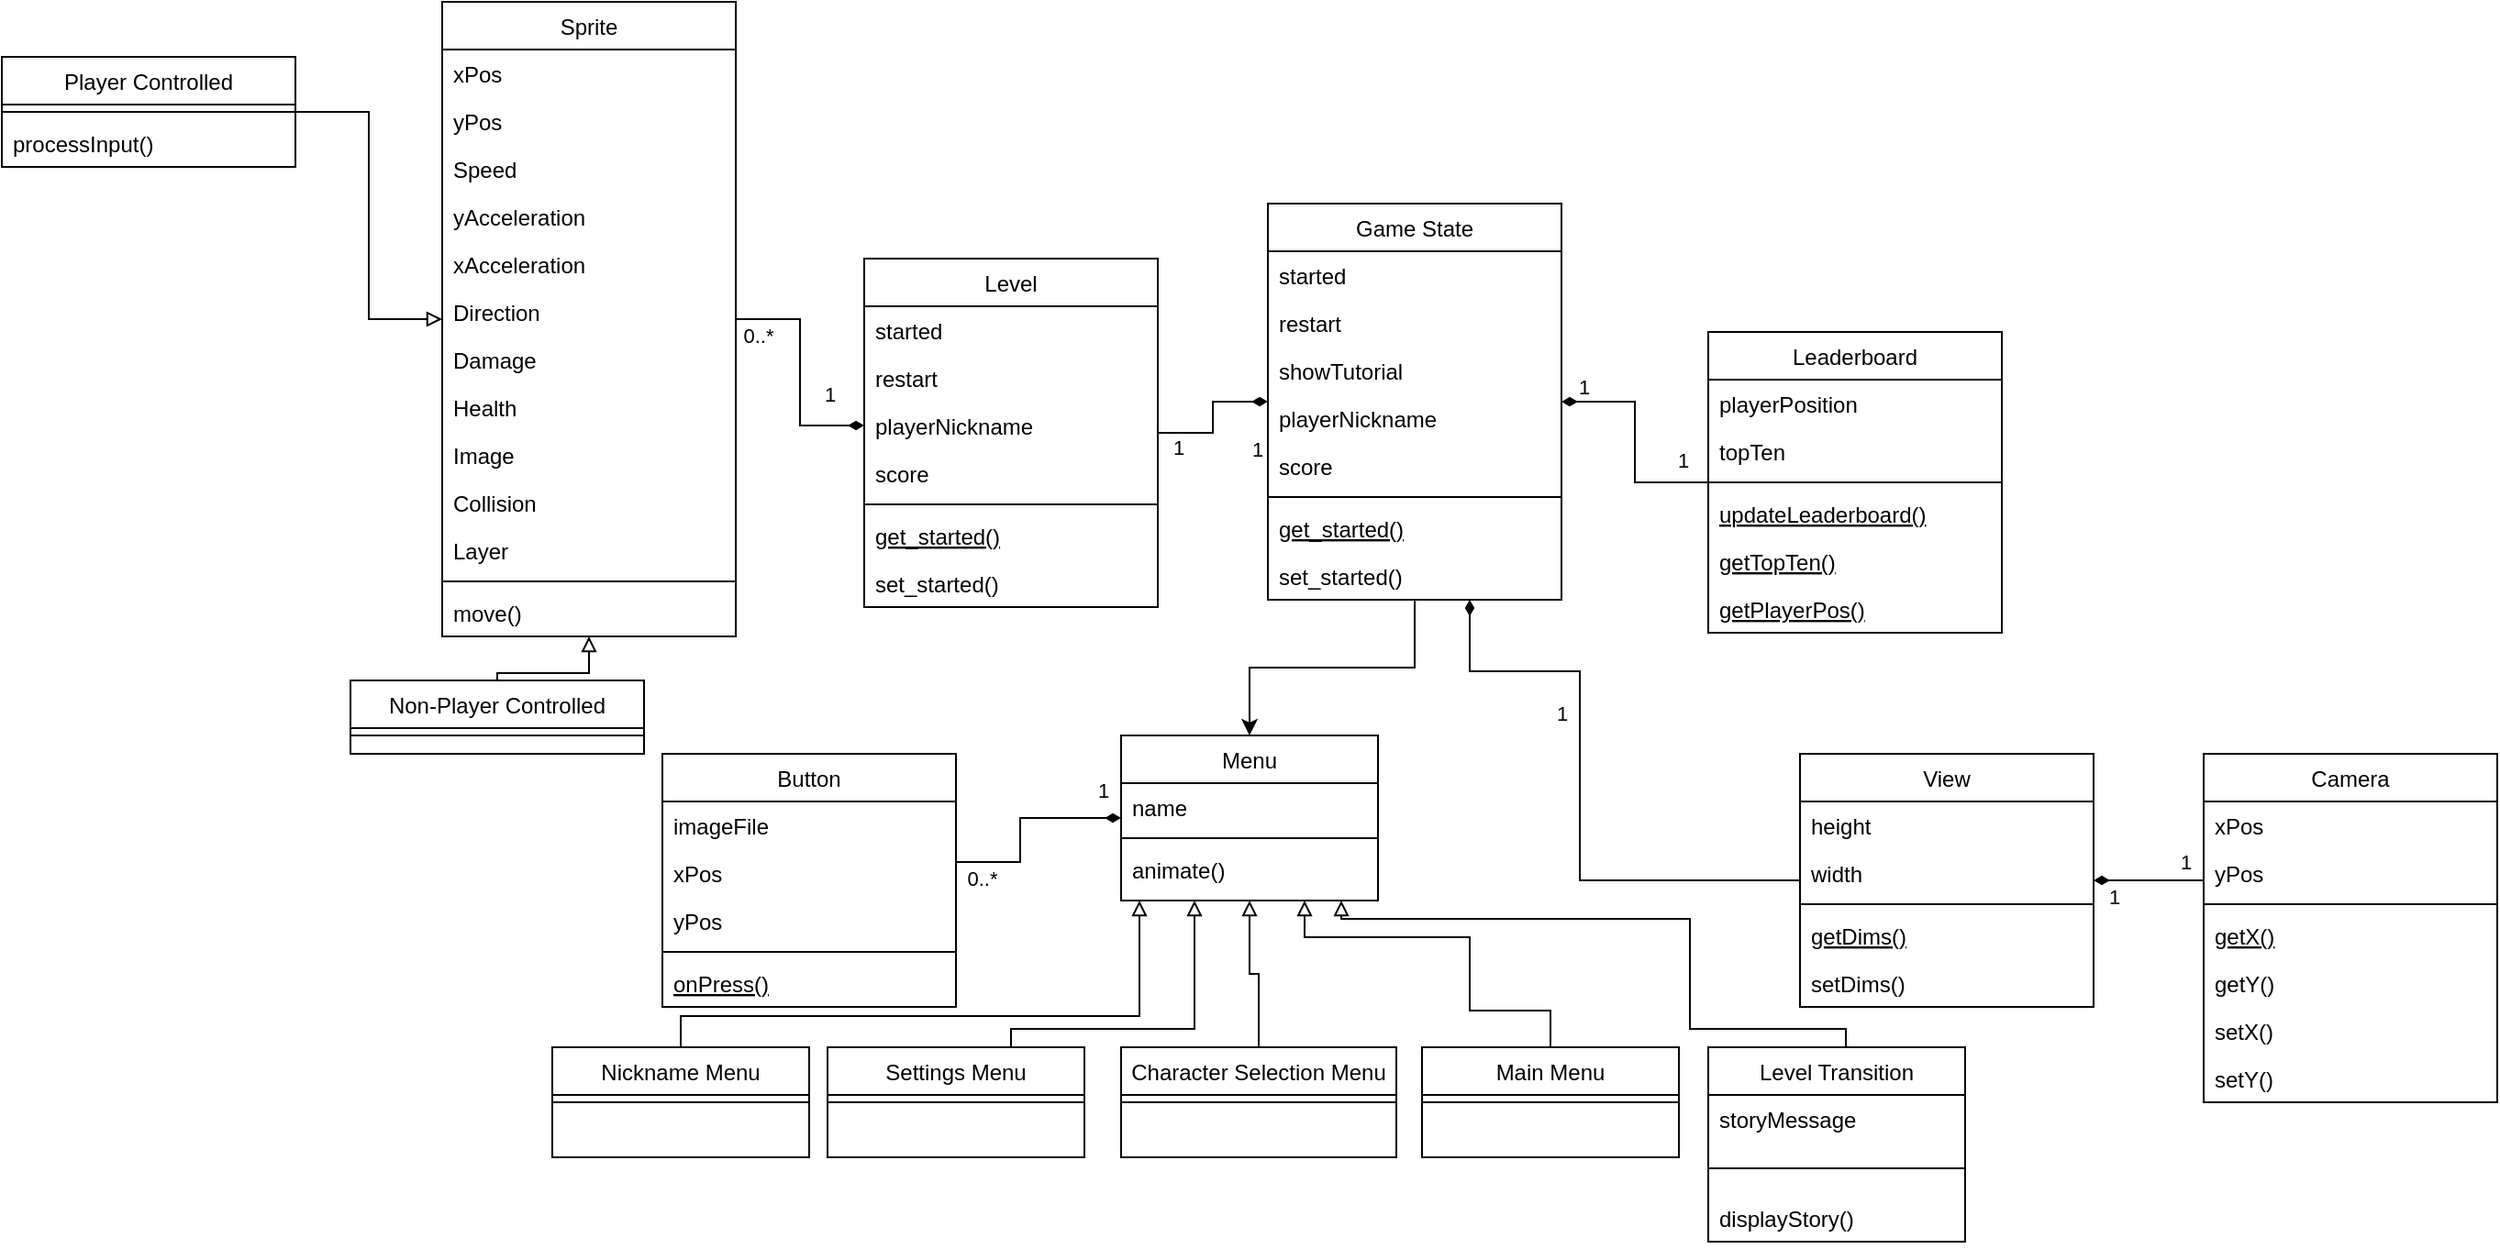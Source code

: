 <mxfile version="24.1.0" type="device">
  <diagram id="C5RBs43oDa-KdzZeNtuy" name="Page-1">
    <mxGraphModel dx="1646" dy="497" grid="1" gridSize="10" guides="1" tooltips="1" connect="1" arrows="1" fold="1" page="1" pageScale="1" pageWidth="827" pageHeight="1169" math="0" shadow="0">
      <root>
        <mxCell id="WIyWlLk6GJQsqaUBKTNV-0" />
        <mxCell id="WIyWlLk6GJQsqaUBKTNV-1" parent="WIyWlLk6GJQsqaUBKTNV-0" />
        <mxCell id="i57mjpWbcCX3-TeavfqH-22" value="" style="edgeStyle=orthogonalEdgeStyle;rounded=0;orthogonalLoop=1;jettySize=auto;html=1;startArrow=diamondThin;startFill=1;endArrow=none;endFill=0;labelBackgroundColor=none;" parent="WIyWlLk6GJQsqaUBKTNV-1" source="i57mjpWbcCX3-TeavfqH-0" target="i57mjpWbcCX3-TeavfqH-16" edge="1">
          <mxGeometry relative="1" as="geometry">
            <Array as="points">
              <mxPoint x="370" y="735" />
              <mxPoint x="430" y="735" />
            </Array>
          </mxGeometry>
        </mxCell>
        <mxCell id="i57mjpWbcCX3-TeavfqH-23" value="1" style="edgeLabel;html=1;align=center;verticalAlign=middle;resizable=0;points=[];labelBackgroundColor=none;" parent="i57mjpWbcCX3-TeavfqH-22" vertex="1" connectable="0">
          <mxGeometry x="-0.129" y="-3" relative="1" as="geometry">
            <mxPoint x="-7" y="-23" as="offset" />
          </mxGeometry>
        </mxCell>
        <mxCell id="i57mjpWbcCX3-TeavfqH-42" value="" style="edgeStyle=orthogonalEdgeStyle;rounded=0;orthogonalLoop=1;jettySize=auto;html=1;startArrow=diamondThin;startFill=1;endArrow=none;endFill=0;exitX=0;exitY=0.5;exitDx=0;exitDy=0;labelBackgroundColor=none;" parent="WIyWlLk6GJQsqaUBKTNV-1" source="i57mjpWbcCX3-TeavfqH-86" target="i57mjpWbcCX3-TeavfqH-36" edge="1">
          <mxGeometry relative="1" as="geometry">
            <mxPoint x="40" y="625" as="sourcePoint" />
          </mxGeometry>
        </mxCell>
        <mxCell id="i57mjpWbcCX3-TeavfqH-43" value="1" style="edgeLabel;html=1;align=center;verticalAlign=middle;resizable=0;points=[];labelBackgroundColor=none;" parent="i57mjpWbcCX3-TeavfqH-42" vertex="1" connectable="0">
          <mxGeometry x="-0.627" relative="1" as="geometry">
            <mxPoint x="5" y="-17" as="offset" />
          </mxGeometry>
        </mxCell>
        <mxCell id="i57mjpWbcCX3-TeavfqH-44" value="0..*" style="edgeLabel;html=1;align=center;verticalAlign=middle;resizable=0;points=[];labelBackgroundColor=none;" parent="i57mjpWbcCX3-TeavfqH-42" vertex="1" connectable="0">
          <mxGeometry x="0.182" relative="1" as="geometry">
            <mxPoint x="-23" y="-9" as="offset" />
          </mxGeometry>
        </mxCell>
        <mxCell id="i57mjpWbcCX3-TeavfqH-75" value="" style="edgeStyle=orthogonalEdgeStyle;rounded=0;orthogonalLoop=1;jettySize=auto;html=1;startArrow=diamondThin;startFill=1;endArrow=none;endFill=0;labelBackgroundColor=none;" parent="WIyWlLk6GJQsqaUBKTNV-1" source="i57mjpWbcCX3-TeavfqH-0" target="i57mjpWbcCX3-TeavfqH-68" edge="1">
          <mxGeometry relative="1" as="geometry" />
        </mxCell>
        <mxCell id="i57mjpWbcCX3-TeavfqH-82" value="1" style="edgeLabel;html=1;align=center;verticalAlign=middle;resizable=0;points=[];labelBackgroundColor=none;" parent="i57mjpWbcCX3-TeavfqH-75" vertex="1" connectable="0">
          <mxGeometry x="-0.809" relative="1" as="geometry">
            <mxPoint y="-8" as="offset" />
          </mxGeometry>
        </mxCell>
        <mxCell id="i57mjpWbcCX3-TeavfqH-98" value="1" style="edgeLabel;html=1;align=center;verticalAlign=middle;resizable=0;points=[];labelBackgroundColor=none;" parent="i57mjpWbcCX3-TeavfqH-75" vertex="1" connectable="0">
          <mxGeometry x="0.494" relative="1" as="geometry">
            <mxPoint x="17" y="-12" as="offset" />
          </mxGeometry>
        </mxCell>
        <mxCell id="i57mjpWbcCX3-TeavfqH-91" value="" style="edgeStyle=orthogonalEdgeStyle;rounded=0;orthogonalLoop=1;jettySize=auto;html=1;startArrow=diamondThin;startFill=1;endArrow=none;endFill=0;labelBackgroundColor=none;" parent="WIyWlLk6GJQsqaUBKTNV-1" source="i57mjpWbcCX3-TeavfqH-0" target="i57mjpWbcCX3-TeavfqH-83" edge="1">
          <mxGeometry relative="1" as="geometry" />
        </mxCell>
        <mxCell id="i57mjpWbcCX3-TeavfqH-92" value="1" style="edgeLabel;html=1;align=center;verticalAlign=middle;resizable=0;points=[];labelBackgroundColor=none;" parent="i57mjpWbcCX3-TeavfqH-91" vertex="1" connectable="0">
          <mxGeometry x="0.214" y="3" relative="1" as="geometry">
            <mxPoint x="21" y="9" as="offset" />
          </mxGeometry>
        </mxCell>
        <mxCell id="i57mjpWbcCX3-TeavfqH-93" value="1" style="edgeLabel;html=1;align=center;verticalAlign=middle;resizable=0;points=[];labelBackgroundColor=none;" parent="i57mjpWbcCX3-TeavfqH-91" vertex="1" connectable="0">
          <mxGeometry x="0.108" relative="1" as="geometry">
            <mxPoint x="-19" y="12" as="offset" />
          </mxGeometry>
        </mxCell>
        <mxCell id="i57mjpWbcCX3-TeavfqH-108" value="" style="edgeStyle=orthogonalEdgeStyle;rounded=0;orthogonalLoop=1;jettySize=auto;html=1;" parent="WIyWlLk6GJQsqaUBKTNV-1" source="i57mjpWbcCX3-TeavfqH-0" target="i57mjpWbcCX3-TeavfqH-100" edge="1">
          <mxGeometry relative="1" as="geometry" />
        </mxCell>
        <mxCell id="i57mjpWbcCX3-TeavfqH-0" value="Game State" style="swimlane;fontStyle=0;align=center;verticalAlign=top;childLayout=stackLayout;horizontal=1;startSize=26;horizontalStack=0;resizeParent=1;resizeLast=0;collapsible=1;marginBottom=0;rounded=0;shadow=0;strokeWidth=1;fillColor=none;" parent="WIyWlLk6GJQsqaUBKTNV-1" vertex="1">
          <mxGeometry x="260" y="480" width="160" height="216" as="geometry">
            <mxRectangle x="130" y="380" width="160" height="26" as="alternateBounds" />
          </mxGeometry>
        </mxCell>
        <mxCell id="i57mjpWbcCX3-TeavfqH-1" value="started" style="text;align=left;verticalAlign=top;spacingLeft=4;spacingRight=4;overflow=hidden;rotatable=0;points=[[0,0.5],[1,0.5]];portConstraint=eastwest;" parent="i57mjpWbcCX3-TeavfqH-0" vertex="1">
          <mxGeometry y="26" width="160" height="26" as="geometry" />
        </mxCell>
        <mxCell id="i57mjpWbcCX3-TeavfqH-143" value="restart" style="text;align=left;verticalAlign=top;spacingLeft=4;spacingRight=4;overflow=hidden;rotatable=0;points=[[0,0.5],[1,0.5]];portConstraint=eastwest;rounded=0;shadow=0;html=0;" parent="i57mjpWbcCX3-TeavfqH-0" vertex="1">
          <mxGeometry y="52" width="160" height="26" as="geometry" />
        </mxCell>
        <mxCell id="i57mjpWbcCX3-TeavfqH-76" value="showTutorial" style="text;align=left;verticalAlign=top;spacingLeft=4;spacingRight=4;overflow=hidden;rotatable=0;points=[[0,0.5],[1,0.5]];portConstraint=eastwest;rounded=0;shadow=0;html=0;" parent="i57mjpWbcCX3-TeavfqH-0" vertex="1">
          <mxGeometry y="78" width="160" height="26" as="geometry" />
        </mxCell>
        <mxCell id="i57mjpWbcCX3-TeavfqH-2" value="playerNickname" style="text;align=left;verticalAlign=top;spacingLeft=4;spacingRight=4;overflow=hidden;rotatable=0;points=[[0,0.5],[1,0.5]];portConstraint=eastwest;rounded=0;shadow=0;html=0;" parent="i57mjpWbcCX3-TeavfqH-0" vertex="1">
          <mxGeometry y="104" width="160" height="26" as="geometry" />
        </mxCell>
        <mxCell id="i57mjpWbcCX3-TeavfqH-67" value="score" style="text;align=left;verticalAlign=top;spacingLeft=4;spacingRight=4;overflow=hidden;rotatable=0;points=[[0,0.5],[1,0.5]];portConstraint=eastwest;rounded=0;shadow=0;html=0;" parent="i57mjpWbcCX3-TeavfqH-0" vertex="1">
          <mxGeometry y="130" width="160" height="26" as="geometry" />
        </mxCell>
        <mxCell id="i57mjpWbcCX3-TeavfqH-3" value="" style="line;html=1;strokeWidth=1;align=left;verticalAlign=middle;spacingTop=-1;spacingLeft=3;spacingRight=3;rotatable=0;labelPosition=right;points=[];portConstraint=eastwest;" parent="i57mjpWbcCX3-TeavfqH-0" vertex="1">
          <mxGeometry y="156" width="160" height="8" as="geometry" />
        </mxCell>
        <mxCell id="i57mjpWbcCX3-TeavfqH-4" value="get_started()" style="text;align=left;verticalAlign=top;spacingLeft=4;spacingRight=4;overflow=hidden;rotatable=0;points=[[0,0.5],[1,0.5]];portConstraint=eastwest;fontStyle=4" parent="i57mjpWbcCX3-TeavfqH-0" vertex="1">
          <mxGeometry y="164" width="160" height="26" as="geometry" />
        </mxCell>
        <mxCell id="i57mjpWbcCX3-TeavfqH-5" value="set_started()" style="text;align=left;verticalAlign=top;spacingLeft=4;spacingRight=4;overflow=hidden;rotatable=0;points=[[0,0.5],[1,0.5]];portConstraint=eastwest;" parent="i57mjpWbcCX3-TeavfqH-0" vertex="1">
          <mxGeometry y="190" width="160" height="26" as="geometry" />
        </mxCell>
        <mxCell id="i57mjpWbcCX3-TeavfqH-30" value="" style="edgeStyle=orthogonalEdgeStyle;rounded=0;orthogonalLoop=1;jettySize=auto;html=1;startArrow=diamondThin;startFill=1;endArrow=none;endFill=0;labelBackgroundColor=none;" parent="WIyWlLk6GJQsqaUBKTNV-1" source="i57mjpWbcCX3-TeavfqH-16" target="i57mjpWbcCX3-TeavfqH-24" edge="1">
          <mxGeometry relative="1" as="geometry">
            <Array as="points">
              <mxPoint x="690" y="849" />
              <mxPoint x="690" y="852" />
            </Array>
          </mxGeometry>
        </mxCell>
        <mxCell id="i57mjpWbcCX3-TeavfqH-32" value="1" style="edgeLabel;html=1;align=center;verticalAlign=middle;resizable=0;points=[];" parent="i57mjpWbcCX3-TeavfqH-30" vertex="1" connectable="0">
          <mxGeometry x="-0.325" y="-3" relative="1" as="geometry">
            <mxPoint x="-10" y="6" as="offset" />
          </mxGeometry>
        </mxCell>
        <mxCell id="i57mjpWbcCX3-TeavfqH-99" value="1" style="edgeLabel;html=1;align=center;verticalAlign=middle;resizable=0;points=[];" parent="i57mjpWbcCX3-TeavfqH-30" vertex="1" connectable="0">
          <mxGeometry x="0.132" y="1" relative="1" as="geometry">
            <mxPoint x="16" y="-9" as="offset" />
          </mxGeometry>
        </mxCell>
        <mxCell id="i57mjpWbcCX3-TeavfqH-16" value="View" style="swimlane;fontStyle=0;align=center;verticalAlign=top;childLayout=stackLayout;horizontal=1;startSize=26;horizontalStack=0;resizeParent=1;resizeLast=0;collapsible=1;marginBottom=0;rounded=0;shadow=0;strokeWidth=1;fillColor=none;" parent="WIyWlLk6GJQsqaUBKTNV-1" vertex="1">
          <mxGeometry x="550" y="780" width="160" height="138" as="geometry">
            <mxRectangle x="130" y="380" width="160" height="26" as="alternateBounds" />
          </mxGeometry>
        </mxCell>
        <mxCell id="i57mjpWbcCX3-TeavfqH-17" value="height" style="text;align=left;verticalAlign=top;spacingLeft=4;spacingRight=4;overflow=hidden;rotatable=0;points=[[0,0.5],[1,0.5]];portConstraint=eastwest;" parent="i57mjpWbcCX3-TeavfqH-16" vertex="1">
          <mxGeometry y="26" width="160" height="26" as="geometry" />
        </mxCell>
        <mxCell id="i57mjpWbcCX3-TeavfqH-18" value="width" style="text;align=left;verticalAlign=top;spacingLeft=4;spacingRight=4;overflow=hidden;rotatable=0;points=[[0,0.5],[1,0.5]];portConstraint=eastwest;rounded=0;shadow=0;html=0;" parent="i57mjpWbcCX3-TeavfqH-16" vertex="1">
          <mxGeometry y="52" width="160" height="26" as="geometry" />
        </mxCell>
        <mxCell id="i57mjpWbcCX3-TeavfqH-19" value="" style="line;html=1;strokeWidth=1;align=left;verticalAlign=middle;spacingTop=-1;spacingLeft=3;spacingRight=3;rotatable=0;labelPosition=right;points=[];portConstraint=eastwest;" parent="i57mjpWbcCX3-TeavfqH-16" vertex="1">
          <mxGeometry y="78" width="160" height="8" as="geometry" />
        </mxCell>
        <mxCell id="i57mjpWbcCX3-TeavfqH-20" value="getDims()" style="text;align=left;verticalAlign=top;spacingLeft=4;spacingRight=4;overflow=hidden;rotatable=0;points=[[0,0.5],[1,0.5]];portConstraint=eastwest;fontStyle=4" parent="i57mjpWbcCX3-TeavfqH-16" vertex="1">
          <mxGeometry y="86" width="160" height="26" as="geometry" />
        </mxCell>
        <mxCell id="i57mjpWbcCX3-TeavfqH-21" value="setDims()" style="text;align=left;verticalAlign=top;spacingLeft=4;spacingRight=4;overflow=hidden;rotatable=0;points=[[0,0.5],[1,0.5]];portConstraint=eastwest;" parent="i57mjpWbcCX3-TeavfqH-16" vertex="1">
          <mxGeometry y="112" width="160" height="26" as="geometry" />
        </mxCell>
        <mxCell id="i57mjpWbcCX3-TeavfqH-24" value="Camera" style="swimlane;fontStyle=0;align=center;verticalAlign=top;childLayout=stackLayout;horizontal=1;startSize=26;horizontalStack=0;resizeParent=1;resizeLast=0;collapsible=1;marginBottom=0;rounded=0;shadow=0;strokeWidth=1;fillColor=none;" parent="WIyWlLk6GJQsqaUBKTNV-1" vertex="1">
          <mxGeometry x="770" y="780" width="160" height="190" as="geometry">
            <mxRectangle x="130" y="380" width="160" height="26" as="alternateBounds" />
          </mxGeometry>
        </mxCell>
        <mxCell id="i57mjpWbcCX3-TeavfqH-25" value="xPos" style="text;align=left;verticalAlign=top;spacingLeft=4;spacingRight=4;overflow=hidden;rotatable=0;points=[[0,0.5],[1,0.5]];portConstraint=eastwest;" parent="i57mjpWbcCX3-TeavfqH-24" vertex="1">
          <mxGeometry y="26" width="160" height="26" as="geometry" />
        </mxCell>
        <mxCell id="i57mjpWbcCX3-TeavfqH-26" value="yPos" style="text;align=left;verticalAlign=top;spacingLeft=4;spacingRight=4;overflow=hidden;rotatable=0;points=[[0,0.5],[1,0.5]];portConstraint=eastwest;rounded=0;shadow=0;html=0;" parent="i57mjpWbcCX3-TeavfqH-24" vertex="1">
          <mxGeometry y="52" width="160" height="26" as="geometry" />
        </mxCell>
        <mxCell id="i57mjpWbcCX3-TeavfqH-27" value="" style="line;html=1;strokeWidth=1;align=left;verticalAlign=middle;spacingTop=-1;spacingLeft=3;spacingRight=3;rotatable=0;labelPosition=right;points=[];portConstraint=eastwest;" parent="i57mjpWbcCX3-TeavfqH-24" vertex="1">
          <mxGeometry y="78" width="160" height="8" as="geometry" />
        </mxCell>
        <mxCell id="i57mjpWbcCX3-TeavfqH-28" value="getX()" style="text;align=left;verticalAlign=top;spacingLeft=4;spacingRight=4;overflow=hidden;rotatable=0;points=[[0,0.5],[1,0.5]];portConstraint=eastwest;fontStyle=4" parent="i57mjpWbcCX3-TeavfqH-24" vertex="1">
          <mxGeometry y="86" width="160" height="26" as="geometry" />
        </mxCell>
        <mxCell id="i57mjpWbcCX3-TeavfqH-33" value="getY()&#xa;" style="text;align=left;verticalAlign=top;spacingLeft=4;spacingRight=4;overflow=hidden;rotatable=0;points=[[0,0.5],[1,0.5]];portConstraint=eastwest;" parent="i57mjpWbcCX3-TeavfqH-24" vertex="1">
          <mxGeometry y="112" width="160" height="26" as="geometry" />
        </mxCell>
        <mxCell id="i57mjpWbcCX3-TeavfqH-34" value="setX()&#xa;" style="text;align=left;verticalAlign=top;spacingLeft=4;spacingRight=4;overflow=hidden;rotatable=0;points=[[0,0.5],[1,0.5]];portConstraint=eastwest;" parent="i57mjpWbcCX3-TeavfqH-24" vertex="1">
          <mxGeometry y="138" width="160" height="26" as="geometry" />
        </mxCell>
        <mxCell id="i57mjpWbcCX3-TeavfqH-29" value="setY()&#xa;" style="text;align=left;verticalAlign=top;spacingLeft=4;spacingRight=4;overflow=hidden;rotatable=0;points=[[0,0.5],[1,0.5]];portConstraint=eastwest;" parent="i57mjpWbcCX3-TeavfqH-24" vertex="1">
          <mxGeometry y="164" width="160" height="26" as="geometry" />
        </mxCell>
        <mxCell id="i57mjpWbcCX3-TeavfqH-51" value="" style="edgeStyle=orthogonalEdgeStyle;rounded=0;orthogonalLoop=1;jettySize=auto;html=1;startArrow=block;startFill=0;endArrow=none;endFill=0;labelBackgroundColor=none;" parent="WIyWlLk6GJQsqaUBKTNV-1" source="i57mjpWbcCX3-TeavfqH-36" target="i57mjpWbcCX3-TeavfqH-45" edge="1">
          <mxGeometry relative="1" as="geometry" />
        </mxCell>
        <mxCell id="i57mjpWbcCX3-TeavfqH-58" value="" style="edgeStyle=orthogonalEdgeStyle;rounded=0;orthogonalLoop=1;jettySize=auto;html=1;startArrow=block;startFill=0;endArrow=none;endFill=0;labelBackgroundColor=none;" parent="WIyWlLk6GJQsqaUBKTNV-1" source="i57mjpWbcCX3-TeavfqH-36" target="i57mjpWbcCX3-TeavfqH-52" edge="1">
          <mxGeometry relative="1" as="geometry" />
        </mxCell>
        <mxCell id="i57mjpWbcCX3-TeavfqH-36" value="Sprite" style="swimlane;fontStyle=0;align=center;verticalAlign=top;childLayout=stackLayout;horizontal=1;startSize=26;horizontalStack=0;resizeParent=1;resizeLast=0;collapsible=1;marginBottom=0;rounded=0;shadow=0;strokeWidth=1;fillColor=none;" parent="WIyWlLk6GJQsqaUBKTNV-1" vertex="1">
          <mxGeometry x="-190" y="370" width="160" height="346" as="geometry">
            <mxRectangle x="130" y="380" width="160" height="26" as="alternateBounds" />
          </mxGeometry>
        </mxCell>
        <mxCell id="i57mjpWbcCX3-TeavfqH-37" value="xPos" style="text;align=left;verticalAlign=top;spacingLeft=4;spacingRight=4;overflow=hidden;rotatable=0;points=[[0,0.5],[1,0.5]];portConstraint=eastwest;" parent="i57mjpWbcCX3-TeavfqH-36" vertex="1">
          <mxGeometry y="26" width="160" height="26" as="geometry" />
        </mxCell>
        <mxCell id="i57mjpWbcCX3-TeavfqH-59" value="yPos" style="text;align=left;verticalAlign=top;spacingLeft=4;spacingRight=4;overflow=hidden;rotatable=0;points=[[0,0.5],[1,0.5]];portConstraint=eastwest;rounded=0;shadow=0;html=0;" parent="i57mjpWbcCX3-TeavfqH-36" vertex="1">
          <mxGeometry y="52" width="160" height="26" as="geometry" />
        </mxCell>
        <mxCell id="i57mjpWbcCX3-TeavfqH-60" value="Speed" style="text;align=left;verticalAlign=top;spacingLeft=4;spacingRight=4;overflow=hidden;rotatable=0;points=[[0,0.5],[1,0.5]];portConstraint=eastwest;rounded=0;shadow=0;html=0;" parent="i57mjpWbcCX3-TeavfqH-36" vertex="1">
          <mxGeometry y="78" width="160" height="26" as="geometry" />
        </mxCell>
        <mxCell id="i57mjpWbcCX3-TeavfqH-66" value="yAcceleration" style="text;align=left;verticalAlign=top;spacingLeft=4;spacingRight=4;overflow=hidden;rotatable=0;points=[[0,0.5],[1,0.5]];portConstraint=eastwest;rounded=0;shadow=0;html=0;" parent="i57mjpWbcCX3-TeavfqH-36" vertex="1">
          <mxGeometry y="104" width="160" height="26" as="geometry" />
        </mxCell>
        <mxCell id="i57mjpWbcCX3-TeavfqH-61" value="xAcceleration" style="text;align=left;verticalAlign=top;spacingLeft=4;spacingRight=4;overflow=hidden;rotatable=0;points=[[0,0.5],[1,0.5]];portConstraint=eastwest;rounded=0;shadow=0;html=0;" parent="i57mjpWbcCX3-TeavfqH-36" vertex="1">
          <mxGeometry y="130" width="160" height="26" as="geometry" />
        </mxCell>
        <mxCell id="i57mjpWbcCX3-TeavfqH-65" value="Direction" style="text;align=left;verticalAlign=top;spacingLeft=4;spacingRight=4;overflow=hidden;rotatable=0;points=[[0,0.5],[1,0.5]];portConstraint=eastwest;rounded=0;shadow=0;html=0;" parent="i57mjpWbcCX3-TeavfqH-36" vertex="1">
          <mxGeometry y="156" width="160" height="26" as="geometry" />
        </mxCell>
        <mxCell id="i57mjpWbcCX3-TeavfqH-77" value="Damage" style="text;align=left;verticalAlign=top;spacingLeft=4;spacingRight=4;overflow=hidden;rotatable=0;points=[[0,0.5],[1,0.5]];portConstraint=eastwest;rounded=0;shadow=0;html=0;" parent="i57mjpWbcCX3-TeavfqH-36" vertex="1">
          <mxGeometry y="182" width="160" height="26" as="geometry" />
        </mxCell>
        <mxCell id="l4sCw4UKXXjuZMcls8uS-0" value="Health" style="text;align=left;verticalAlign=top;spacingLeft=4;spacingRight=4;overflow=hidden;rotatable=0;points=[[0,0.5],[1,0.5]];portConstraint=eastwest;rounded=0;shadow=0;html=0;" parent="i57mjpWbcCX3-TeavfqH-36" vertex="1">
          <mxGeometry y="208" width="160" height="26" as="geometry" />
        </mxCell>
        <mxCell id="l4sCw4UKXXjuZMcls8uS-3" value="Image" style="text;align=left;verticalAlign=top;spacingLeft=4;spacingRight=4;overflow=hidden;rotatable=0;points=[[0,0.5],[1,0.5]];portConstraint=eastwest;rounded=0;shadow=0;html=0;" parent="i57mjpWbcCX3-TeavfqH-36" vertex="1">
          <mxGeometry y="234" width="160" height="26" as="geometry" />
        </mxCell>
        <mxCell id="l4sCw4UKXXjuZMcls8uS-11" value="Collision" style="text;align=left;verticalAlign=top;spacingLeft=4;spacingRight=4;overflow=hidden;rotatable=0;points=[[0,0.5],[1,0.5]];portConstraint=eastwest;rounded=0;shadow=0;html=0;" parent="i57mjpWbcCX3-TeavfqH-36" vertex="1">
          <mxGeometry y="260" width="160" height="26" as="geometry" />
        </mxCell>
        <mxCell id="i57mjpWbcCX3-TeavfqH-38" value="Layer" style="text;align=left;verticalAlign=top;spacingLeft=4;spacingRight=4;overflow=hidden;rotatable=0;points=[[0,0.5],[1,0.5]];portConstraint=eastwest;rounded=0;shadow=0;html=0;" parent="i57mjpWbcCX3-TeavfqH-36" vertex="1">
          <mxGeometry y="286" width="160" height="26" as="geometry" />
        </mxCell>
        <mxCell id="i57mjpWbcCX3-TeavfqH-39" value="" style="line;html=1;strokeWidth=1;align=left;verticalAlign=middle;spacingTop=-1;spacingLeft=3;spacingRight=3;rotatable=0;labelPosition=right;points=[];portConstraint=eastwest;" parent="i57mjpWbcCX3-TeavfqH-36" vertex="1">
          <mxGeometry y="312" width="160" height="8" as="geometry" />
        </mxCell>
        <mxCell id="l4sCw4UKXXjuZMcls8uS-1" value="move()" style="text;align=left;verticalAlign=top;spacingLeft=4;spacingRight=4;overflow=hidden;rotatable=0;points=[[0,0.5],[1,0.5]];portConstraint=eastwest;rounded=0;shadow=0;html=0;" parent="i57mjpWbcCX3-TeavfqH-36" vertex="1">
          <mxGeometry y="320" width="160" height="26" as="geometry" />
        </mxCell>
        <mxCell id="i57mjpWbcCX3-TeavfqH-45" value="Player Controlled" style="swimlane;fontStyle=0;align=center;verticalAlign=top;childLayout=stackLayout;horizontal=1;startSize=26;horizontalStack=0;resizeParent=1;resizeLast=0;collapsible=1;marginBottom=0;rounded=0;shadow=0;strokeWidth=1;fillColor=none;" parent="WIyWlLk6GJQsqaUBKTNV-1" vertex="1">
          <mxGeometry x="-430" y="400" width="160" height="60" as="geometry">
            <mxRectangle x="130" y="380" width="160" height="26" as="alternateBounds" />
          </mxGeometry>
        </mxCell>
        <mxCell id="i57mjpWbcCX3-TeavfqH-48" value="" style="line;html=1;strokeWidth=1;align=left;verticalAlign=middle;spacingTop=-1;spacingLeft=3;spacingRight=3;rotatable=0;labelPosition=right;points=[];portConstraint=eastwest;" parent="i57mjpWbcCX3-TeavfqH-45" vertex="1">
          <mxGeometry y="26" width="160" height="8" as="geometry" />
        </mxCell>
        <mxCell id="i57mjpWbcCX3-TeavfqH-50" value="processInput()" style="text;align=left;verticalAlign=top;spacingLeft=4;spacingRight=4;overflow=hidden;rotatable=0;points=[[0,0.5],[1,0.5]];portConstraint=eastwest;" parent="i57mjpWbcCX3-TeavfqH-45" vertex="1">
          <mxGeometry y="34" width="160" height="26" as="geometry" />
        </mxCell>
        <mxCell id="i57mjpWbcCX3-TeavfqH-52" value="Non-Player Controlled" style="swimlane;fontStyle=0;align=center;verticalAlign=top;childLayout=stackLayout;horizontal=1;startSize=26;horizontalStack=0;resizeParent=1;resizeLast=0;collapsible=1;marginBottom=0;rounded=0;shadow=0;strokeWidth=1;fillColor=none;" parent="WIyWlLk6GJQsqaUBKTNV-1" vertex="1">
          <mxGeometry x="-240" y="740" width="160" height="40" as="geometry">
            <mxRectangle x="130" y="380" width="160" height="26" as="alternateBounds" />
          </mxGeometry>
        </mxCell>
        <mxCell id="i57mjpWbcCX3-TeavfqH-55" value="" style="line;html=1;strokeWidth=1;align=left;verticalAlign=middle;spacingTop=-1;spacingLeft=3;spacingRight=3;rotatable=0;labelPosition=right;points=[];portConstraint=eastwest;" parent="i57mjpWbcCX3-TeavfqH-52" vertex="1">
          <mxGeometry y="26" width="160" height="8" as="geometry" />
        </mxCell>
        <mxCell id="i57mjpWbcCX3-TeavfqH-68" value="Leaderboard" style="swimlane;fontStyle=0;align=center;verticalAlign=top;childLayout=stackLayout;horizontal=1;startSize=26;horizontalStack=0;resizeParent=1;resizeLast=0;collapsible=1;marginBottom=0;rounded=0;shadow=0;strokeWidth=1;fillColor=none;" parent="WIyWlLk6GJQsqaUBKTNV-1" vertex="1">
          <mxGeometry x="500" y="550" width="160" height="164" as="geometry">
            <mxRectangle x="130" y="380" width="160" height="26" as="alternateBounds" />
          </mxGeometry>
        </mxCell>
        <mxCell id="i57mjpWbcCX3-TeavfqH-78" value="playerPosition" style="text;align=left;verticalAlign=top;spacingLeft=4;spacingRight=4;overflow=hidden;rotatable=0;points=[[0,0.5],[1,0.5]];portConstraint=eastwest;rounded=0;shadow=0;html=0;" parent="i57mjpWbcCX3-TeavfqH-68" vertex="1">
          <mxGeometry y="26" width="160" height="26" as="geometry" />
        </mxCell>
        <mxCell id="i57mjpWbcCX3-TeavfqH-71" value="topTen" style="text;align=left;verticalAlign=top;spacingLeft=4;spacingRight=4;overflow=hidden;rotatable=0;points=[[0,0.5],[1,0.5]];portConstraint=eastwest;rounded=0;shadow=0;html=0;" parent="i57mjpWbcCX3-TeavfqH-68" vertex="1">
          <mxGeometry y="52" width="160" height="26" as="geometry" />
        </mxCell>
        <mxCell id="i57mjpWbcCX3-TeavfqH-72" value="" style="line;html=1;strokeWidth=1;align=left;verticalAlign=middle;spacingTop=-1;spacingLeft=3;spacingRight=3;rotatable=0;labelPosition=right;points=[];portConstraint=eastwest;" parent="i57mjpWbcCX3-TeavfqH-68" vertex="1">
          <mxGeometry y="78" width="160" height="8" as="geometry" />
        </mxCell>
        <mxCell id="i57mjpWbcCX3-TeavfqH-80" value="updateLeaderboard()" style="text;align=left;verticalAlign=top;spacingLeft=4;spacingRight=4;overflow=hidden;rotatable=0;points=[[0,0.5],[1,0.5]];portConstraint=eastwest;fontStyle=4" parent="i57mjpWbcCX3-TeavfqH-68" vertex="1">
          <mxGeometry y="86" width="160" height="26" as="geometry" />
        </mxCell>
        <mxCell id="i57mjpWbcCX3-TeavfqH-81" value="getTopTen()" style="text;align=left;verticalAlign=top;spacingLeft=4;spacingRight=4;overflow=hidden;rotatable=0;points=[[0,0.5],[1,0.5]];portConstraint=eastwest;fontStyle=4" parent="i57mjpWbcCX3-TeavfqH-68" vertex="1">
          <mxGeometry y="112" width="160" height="26" as="geometry" />
        </mxCell>
        <mxCell id="i57mjpWbcCX3-TeavfqH-79" value="getPlayerPos()" style="text;align=left;verticalAlign=top;spacingLeft=4;spacingRight=4;overflow=hidden;rotatable=0;points=[[0,0.5],[1,0.5]];portConstraint=eastwest;fontStyle=4" parent="i57mjpWbcCX3-TeavfqH-68" vertex="1">
          <mxGeometry y="138" width="160" height="26" as="geometry" />
        </mxCell>
        <mxCell id="i57mjpWbcCX3-TeavfqH-83" value="Level" style="swimlane;fontStyle=0;align=center;verticalAlign=top;childLayout=stackLayout;horizontal=1;startSize=26;horizontalStack=0;resizeParent=1;resizeLast=0;collapsible=1;marginBottom=0;rounded=0;shadow=0;strokeWidth=1;fillColor=none;" parent="WIyWlLk6GJQsqaUBKTNV-1" vertex="1">
          <mxGeometry x="40" y="510" width="160" height="190" as="geometry">
            <mxRectangle x="130" y="380" width="160" height="26" as="alternateBounds" />
          </mxGeometry>
        </mxCell>
        <mxCell id="i57mjpWbcCX3-TeavfqH-84" value="started" style="text;align=left;verticalAlign=top;spacingLeft=4;spacingRight=4;overflow=hidden;rotatable=0;points=[[0,0.5],[1,0.5]];portConstraint=eastwest;" parent="i57mjpWbcCX3-TeavfqH-83" vertex="1">
          <mxGeometry y="26" width="160" height="26" as="geometry" />
        </mxCell>
        <mxCell id="i57mjpWbcCX3-TeavfqH-85" value="restart" style="text;align=left;verticalAlign=top;spacingLeft=4;spacingRight=4;overflow=hidden;rotatable=0;points=[[0,0.5],[1,0.5]];portConstraint=eastwest;rounded=0;shadow=0;html=0;" parent="i57mjpWbcCX3-TeavfqH-83" vertex="1">
          <mxGeometry y="52" width="160" height="26" as="geometry" />
        </mxCell>
        <mxCell id="i57mjpWbcCX3-TeavfqH-86" value="playerNickname" style="text;align=left;verticalAlign=top;spacingLeft=4;spacingRight=4;overflow=hidden;rotatable=0;points=[[0,0.5],[1,0.5]];portConstraint=eastwest;rounded=0;shadow=0;html=0;" parent="i57mjpWbcCX3-TeavfqH-83" vertex="1">
          <mxGeometry y="78" width="160" height="26" as="geometry" />
        </mxCell>
        <mxCell id="i57mjpWbcCX3-TeavfqH-87" value="score" style="text;align=left;verticalAlign=top;spacingLeft=4;spacingRight=4;overflow=hidden;rotatable=0;points=[[0,0.5],[1,0.5]];portConstraint=eastwest;rounded=0;shadow=0;html=0;" parent="i57mjpWbcCX3-TeavfqH-83" vertex="1">
          <mxGeometry y="104" width="160" height="26" as="geometry" />
        </mxCell>
        <mxCell id="i57mjpWbcCX3-TeavfqH-88" value="" style="line;html=1;strokeWidth=1;align=left;verticalAlign=middle;spacingTop=-1;spacingLeft=3;spacingRight=3;rotatable=0;labelPosition=right;points=[];portConstraint=eastwest;" parent="i57mjpWbcCX3-TeavfqH-83" vertex="1">
          <mxGeometry y="130" width="160" height="8" as="geometry" />
        </mxCell>
        <mxCell id="i57mjpWbcCX3-TeavfqH-89" value="get_started()" style="text;align=left;verticalAlign=top;spacingLeft=4;spacingRight=4;overflow=hidden;rotatable=0;points=[[0,0.5],[1,0.5]];portConstraint=eastwest;fontStyle=4" parent="i57mjpWbcCX3-TeavfqH-83" vertex="1">
          <mxGeometry y="138" width="160" height="26" as="geometry" />
        </mxCell>
        <mxCell id="i57mjpWbcCX3-TeavfqH-90" value="set_started()" style="text;align=left;verticalAlign=top;spacingLeft=4;spacingRight=4;overflow=hidden;rotatable=0;points=[[0,0.5],[1,0.5]];portConstraint=eastwest;" parent="i57mjpWbcCX3-TeavfqH-83" vertex="1">
          <mxGeometry y="164" width="160" height="26" as="geometry" />
        </mxCell>
        <mxCell id="i57mjpWbcCX3-TeavfqH-117" value="" style="edgeStyle=orthogonalEdgeStyle;rounded=0;orthogonalLoop=1;jettySize=auto;html=1;startArrow=diamondThin;startFill=1;endArrow=none;endFill=0;exitX=0;exitY=0.5;exitDx=0;exitDy=0;labelBackgroundColor=none;" parent="WIyWlLk6GJQsqaUBKTNV-1" source="i57mjpWbcCX3-TeavfqH-100" target="i57mjpWbcCX3-TeavfqH-109" edge="1">
          <mxGeometry relative="1" as="geometry">
            <mxPoint x="220" y="865" as="sourcePoint" />
            <Array as="points">
              <mxPoint x="125" y="815" />
              <mxPoint x="125" y="839" />
            </Array>
          </mxGeometry>
        </mxCell>
        <mxCell id="i57mjpWbcCX3-TeavfqH-118" value="0..*" style="edgeLabel;html=1;align=center;verticalAlign=middle;resizable=0;points=[];labelBackgroundColor=none;" parent="i57mjpWbcCX3-TeavfqH-117" vertex="1" connectable="0">
          <mxGeometry x="0.637" y="2" relative="1" as="geometry">
            <mxPoint x="-7" y="7" as="offset" />
          </mxGeometry>
        </mxCell>
        <mxCell id="i57mjpWbcCX3-TeavfqH-119" value="1" style="edgeLabel;html=1;align=center;verticalAlign=middle;resizable=0;points=[];labelBackgroundColor=none;" parent="i57mjpWbcCX3-TeavfqH-117" vertex="1" connectable="0">
          <mxGeometry x="0.491" y="3" relative="1" as="geometry">
            <mxPoint x="51" y="-42" as="offset" />
          </mxGeometry>
        </mxCell>
        <mxCell id="i57mjpWbcCX3-TeavfqH-124" value="" style="edgeStyle=orthogonalEdgeStyle;rounded=0;orthogonalLoop=1;jettySize=auto;html=1;startArrow=block;startFill=0;endArrow=none;endFill=0;labelBackgroundColor=none;" parent="WIyWlLk6GJQsqaUBKTNV-1" source="i57mjpWbcCX3-TeavfqH-100" target="i57mjpWbcCX3-TeavfqH-121" edge="1">
          <mxGeometry relative="1" as="geometry">
            <Array as="points">
              <mxPoint x="220" y="930" />
              <mxPoint x="120" y="930" />
            </Array>
          </mxGeometry>
        </mxCell>
        <mxCell id="i57mjpWbcCX3-TeavfqH-134" value="" style="edgeStyle=orthogonalEdgeStyle;rounded=0;orthogonalLoop=1;jettySize=auto;html=1;startArrow=block;startFill=0;endArrow=none;endFill=0;labelBackgroundColor=none;" parent="WIyWlLk6GJQsqaUBKTNV-1" source="i57mjpWbcCX3-TeavfqH-100" target="i57mjpWbcCX3-TeavfqH-131" edge="1">
          <mxGeometry relative="1" as="geometry" />
        </mxCell>
        <mxCell id="i57mjpWbcCX3-TeavfqH-138" value="" style="edgeStyle=orthogonalEdgeStyle;rounded=0;orthogonalLoop=1;jettySize=auto;html=1;entryX=0.5;entryY=0;entryDx=0;entryDy=0;startArrow=block;startFill=0;endArrow=none;endFill=0;labelBackgroundColor=none;" parent="WIyWlLk6GJQsqaUBKTNV-1" source="i57mjpWbcCX3-TeavfqH-100" target="i57mjpWbcCX3-TeavfqH-135" edge="1">
          <mxGeometry relative="1" as="geometry">
            <Array as="points">
              <mxPoint x="280" y="880" />
              <mxPoint x="370" y="880" />
              <mxPoint x="370" y="920" />
              <mxPoint x="414" y="920" />
            </Array>
          </mxGeometry>
        </mxCell>
        <mxCell id="i57mjpWbcCX3-TeavfqH-142" value="" style="edgeStyle=orthogonalEdgeStyle;rounded=0;orthogonalLoop=1;jettySize=auto;html=1;startArrow=block;startFill=0;endArrow=none;endFill=0;labelBackgroundColor=none;" parent="WIyWlLk6GJQsqaUBKTNV-1" source="i57mjpWbcCX3-TeavfqH-100" target="i57mjpWbcCX3-TeavfqH-139" edge="1">
          <mxGeometry relative="1" as="geometry">
            <Array as="points">
              <mxPoint x="190" y="923" />
              <mxPoint x="-60" y="923" />
            </Array>
          </mxGeometry>
        </mxCell>
        <mxCell id="i57mjpWbcCX3-TeavfqH-100" value="Menu" style="swimlane;fontStyle=0;align=center;verticalAlign=top;childLayout=stackLayout;horizontal=1;startSize=26;horizontalStack=0;resizeParent=1;resizeLast=0;collapsible=1;marginBottom=0;rounded=0;shadow=0;strokeWidth=1;fillColor=none;" parent="WIyWlLk6GJQsqaUBKTNV-1" vertex="1">
          <mxGeometry x="180" y="770" width="140" height="90" as="geometry">
            <mxRectangle x="130" y="380" width="160" height="26" as="alternateBounds" />
          </mxGeometry>
        </mxCell>
        <mxCell id="i57mjpWbcCX3-TeavfqH-103" value="name" style="text;align=left;verticalAlign=top;spacingLeft=4;spacingRight=4;overflow=hidden;rotatable=0;points=[[0,0.5],[1,0.5]];portConstraint=eastwest;rounded=0;shadow=0;html=0;" parent="i57mjpWbcCX3-TeavfqH-100" vertex="1">
          <mxGeometry y="26" width="140" height="26" as="geometry" />
        </mxCell>
        <mxCell id="i57mjpWbcCX3-TeavfqH-105" value="" style="line;html=1;strokeWidth=1;align=left;verticalAlign=middle;spacingTop=-1;spacingLeft=3;spacingRight=3;rotatable=0;labelPosition=right;points=[];portConstraint=eastwest;" parent="i57mjpWbcCX3-TeavfqH-100" vertex="1">
          <mxGeometry y="52" width="140" height="8" as="geometry" />
        </mxCell>
        <mxCell id="l4sCw4UKXXjuZMcls8uS-2" value="animate()" style="text;align=left;verticalAlign=top;spacingLeft=4;spacingRight=4;overflow=hidden;rotatable=0;points=[[0,0.5],[1,0.5]];portConstraint=eastwest;rounded=0;shadow=0;html=0;" parent="i57mjpWbcCX3-TeavfqH-100" vertex="1">
          <mxGeometry y="60" width="140" height="26" as="geometry" />
        </mxCell>
        <mxCell id="i57mjpWbcCX3-TeavfqH-109" value="Button" style="swimlane;fontStyle=0;align=center;verticalAlign=top;childLayout=stackLayout;horizontal=1;startSize=26;horizontalStack=0;resizeParent=1;resizeLast=0;collapsible=1;marginBottom=0;rounded=0;shadow=0;strokeWidth=1;fillColor=none;" parent="WIyWlLk6GJQsqaUBKTNV-1" vertex="1">
          <mxGeometry x="-70" y="780" width="160" height="138" as="geometry">
            <mxRectangle x="130" y="380" width="160" height="26" as="alternateBounds" />
          </mxGeometry>
        </mxCell>
        <mxCell id="i57mjpWbcCX3-TeavfqH-110" value="imageFile" style="text;align=left;verticalAlign=top;spacingLeft=4;spacingRight=4;overflow=hidden;rotatable=0;points=[[0,0.5],[1,0.5]];portConstraint=eastwest;" parent="i57mjpWbcCX3-TeavfqH-109" vertex="1">
          <mxGeometry y="26" width="160" height="26" as="geometry" />
        </mxCell>
        <mxCell id="i57mjpWbcCX3-TeavfqH-112" value="xPos" style="text;align=left;verticalAlign=top;spacingLeft=4;spacingRight=4;overflow=hidden;rotatable=0;points=[[0,0.5],[1,0.5]];portConstraint=eastwest;rounded=0;shadow=0;html=0;" parent="i57mjpWbcCX3-TeavfqH-109" vertex="1">
          <mxGeometry y="52" width="160" height="26" as="geometry" />
        </mxCell>
        <mxCell id="i57mjpWbcCX3-TeavfqH-113" value="yPos" style="text;align=left;verticalAlign=top;spacingLeft=4;spacingRight=4;overflow=hidden;rotatable=0;points=[[0,0.5],[1,0.5]];portConstraint=eastwest;rounded=0;shadow=0;html=0;" parent="i57mjpWbcCX3-TeavfqH-109" vertex="1">
          <mxGeometry y="78" width="160" height="26" as="geometry" />
        </mxCell>
        <mxCell id="i57mjpWbcCX3-TeavfqH-114" value="" style="line;html=1;strokeWidth=1;align=left;verticalAlign=middle;spacingTop=-1;spacingLeft=3;spacingRight=3;rotatable=0;labelPosition=right;points=[];portConstraint=eastwest;" parent="i57mjpWbcCX3-TeavfqH-109" vertex="1">
          <mxGeometry y="104" width="160" height="8" as="geometry" />
        </mxCell>
        <mxCell id="i57mjpWbcCX3-TeavfqH-115" value="onPress()" style="text;align=left;verticalAlign=top;spacingLeft=4;spacingRight=4;overflow=hidden;rotatable=0;points=[[0,0.5],[1,0.5]];portConstraint=eastwest;fontStyle=4" parent="i57mjpWbcCX3-TeavfqH-109" vertex="1">
          <mxGeometry y="112" width="160" height="26" as="geometry" />
        </mxCell>
        <mxCell id="i57mjpWbcCX3-TeavfqH-121" value="Settings Menu" style="swimlane;fontStyle=0;align=center;verticalAlign=top;childLayout=stackLayout;horizontal=1;startSize=26;horizontalStack=0;resizeParent=1;resizeLast=0;collapsible=1;marginBottom=0;rounded=0;shadow=0;strokeWidth=1;fillColor=none;" parent="WIyWlLk6GJQsqaUBKTNV-1" vertex="1">
          <mxGeometry x="20" y="940" width="140" height="60" as="geometry">
            <mxRectangle x="130" y="380" width="160" height="26" as="alternateBounds" />
          </mxGeometry>
        </mxCell>
        <mxCell id="i57mjpWbcCX3-TeavfqH-123" value="" style="line;html=1;strokeWidth=1;align=left;verticalAlign=middle;spacingTop=-1;spacingLeft=3;spacingRight=3;rotatable=0;labelPosition=right;points=[];portConstraint=eastwest;" parent="i57mjpWbcCX3-TeavfqH-121" vertex="1">
          <mxGeometry y="26" width="140" height="8" as="geometry" />
        </mxCell>
        <mxCell id="i57mjpWbcCX3-TeavfqH-131" value="Character Selection Menu" style="swimlane;fontStyle=0;align=center;verticalAlign=top;childLayout=stackLayout;horizontal=1;startSize=26;horizontalStack=0;resizeParent=1;resizeLast=0;collapsible=1;marginBottom=0;rounded=0;shadow=0;strokeWidth=1;fillColor=none;" parent="WIyWlLk6GJQsqaUBKTNV-1" vertex="1">
          <mxGeometry x="180" y="940" width="150" height="60" as="geometry">
            <mxRectangle x="130" y="380" width="160" height="26" as="alternateBounds" />
          </mxGeometry>
        </mxCell>
        <mxCell id="i57mjpWbcCX3-TeavfqH-133" value="" style="line;html=1;strokeWidth=1;align=left;verticalAlign=middle;spacingTop=-1;spacingLeft=3;spacingRight=3;rotatable=0;labelPosition=right;points=[];portConstraint=eastwest;" parent="i57mjpWbcCX3-TeavfqH-131" vertex="1">
          <mxGeometry y="26" width="150" height="8" as="geometry" />
        </mxCell>
        <mxCell id="i57mjpWbcCX3-TeavfqH-135" value="Main Menu" style="swimlane;fontStyle=0;align=center;verticalAlign=top;childLayout=stackLayout;horizontal=1;startSize=26;horizontalStack=0;resizeParent=1;resizeLast=0;collapsible=1;marginBottom=0;rounded=0;shadow=0;strokeWidth=1;fillColor=none;" parent="WIyWlLk6GJQsqaUBKTNV-1" vertex="1">
          <mxGeometry x="344" y="940" width="140" height="60" as="geometry">
            <mxRectangle x="130" y="380" width="160" height="26" as="alternateBounds" />
          </mxGeometry>
        </mxCell>
        <mxCell id="i57mjpWbcCX3-TeavfqH-137" value="" style="line;html=1;strokeWidth=1;align=left;verticalAlign=middle;spacingTop=-1;spacingLeft=3;spacingRight=3;rotatable=0;labelPosition=right;points=[];portConstraint=eastwest;" parent="i57mjpWbcCX3-TeavfqH-135" vertex="1">
          <mxGeometry y="26" width="140" height="8" as="geometry" />
        </mxCell>
        <mxCell id="i57mjpWbcCX3-TeavfqH-139" value="Nickname Menu" style="swimlane;fontStyle=0;align=center;verticalAlign=top;childLayout=stackLayout;horizontal=1;startSize=26;horizontalStack=0;resizeParent=1;resizeLast=0;collapsible=1;marginBottom=0;rounded=0;shadow=0;strokeWidth=1;fillColor=none;" parent="WIyWlLk6GJQsqaUBKTNV-1" vertex="1">
          <mxGeometry x="-130" y="940" width="140" height="60" as="geometry">
            <mxRectangle x="130" y="380" width="160" height="26" as="alternateBounds" />
          </mxGeometry>
        </mxCell>
        <mxCell id="i57mjpWbcCX3-TeavfqH-141" value="" style="line;html=1;strokeWidth=1;align=left;verticalAlign=middle;spacingTop=-1;spacingLeft=3;spacingRight=3;rotatable=0;labelPosition=right;points=[];portConstraint=eastwest;" parent="i57mjpWbcCX3-TeavfqH-139" vertex="1">
          <mxGeometry y="26" width="140" height="8" as="geometry" />
        </mxCell>
        <mxCell id="l4sCw4UKXXjuZMcls8uS-7" style="edgeStyle=orthogonalEdgeStyle;rounded=0;orthogonalLoop=1;jettySize=auto;html=1;exitX=0.25;exitY=0;exitDx=0;exitDy=0;endArrow=block;endFill=0;labelBackgroundColor=none;" parent="WIyWlLk6GJQsqaUBKTNV-1" source="l4sCw4UKXXjuZMcls8uS-4" edge="1">
          <mxGeometry relative="1" as="geometry">
            <mxPoint x="300" y="860" as="targetPoint" />
            <Array as="points">
              <mxPoint x="575" y="930" />
              <mxPoint x="490" y="930" />
              <mxPoint x="490" y="870" />
              <mxPoint x="300" y="870" />
            </Array>
          </mxGeometry>
        </mxCell>
        <mxCell id="l4sCw4UKXXjuZMcls8uS-4" value="Level Transition" style="swimlane;fontStyle=0;align=center;verticalAlign=top;childLayout=stackLayout;horizontal=1;startSize=26;horizontalStack=0;resizeParent=1;resizeLast=0;collapsible=1;marginBottom=0;rounded=0;shadow=0;strokeWidth=1;fillColor=none;" parent="WIyWlLk6GJQsqaUBKTNV-1" vertex="1">
          <mxGeometry x="500" y="940" width="140" height="106" as="geometry">
            <mxRectangle x="130" y="380" width="160" height="26" as="alternateBounds" />
          </mxGeometry>
        </mxCell>
        <mxCell id="l4sCw4UKXXjuZMcls8uS-8" value="storyMessage" style="text;align=left;verticalAlign=top;spacingLeft=4;spacingRight=4;overflow=hidden;rotatable=0;points=[[0,0.5],[1,0.5]];portConstraint=eastwest;rounded=0;shadow=0;html=0;" parent="l4sCw4UKXXjuZMcls8uS-4" vertex="1">
          <mxGeometry y="26" width="140" height="26" as="geometry" />
        </mxCell>
        <mxCell id="l4sCw4UKXXjuZMcls8uS-5" value="" style="line;html=1;strokeWidth=1;align=left;verticalAlign=middle;spacingTop=-1;spacingLeft=3;spacingRight=3;rotatable=0;labelPosition=right;points=[];portConstraint=eastwest;" parent="l4sCw4UKXXjuZMcls8uS-4" vertex="1">
          <mxGeometry y="52" width="140" height="28" as="geometry" />
        </mxCell>
        <mxCell id="l4sCw4UKXXjuZMcls8uS-10" value="displayStory()" style="text;align=left;verticalAlign=top;spacingLeft=4;spacingRight=4;overflow=hidden;rotatable=0;points=[[0,0.5],[1,0.5]];portConstraint=eastwest;rounded=0;shadow=0;html=0;" parent="l4sCw4UKXXjuZMcls8uS-4" vertex="1">
          <mxGeometry y="80" width="140" height="26" as="geometry" />
        </mxCell>
      </root>
    </mxGraphModel>
  </diagram>
</mxfile>
